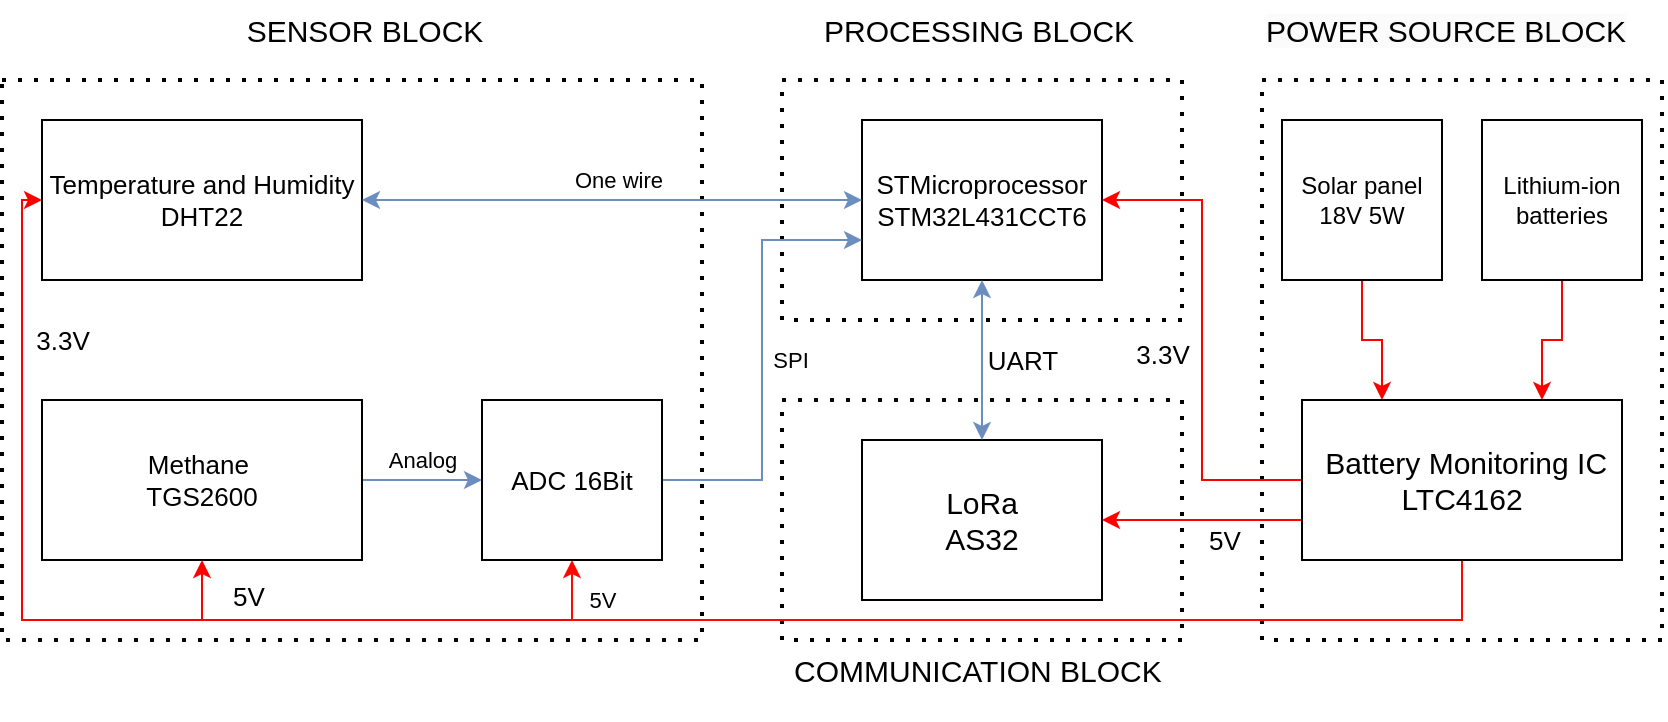 <mxfile version="24.7.7">
  <diagram name="Trang-1" id="wLLnCH-KNRTzPOLZWYIK">
    <mxGraphModel dx="1323" dy="292" grid="1" gridSize="10" guides="1" tooltips="1" connect="1" arrows="1" fold="1" page="1" pageScale="1" pageWidth="827" pageHeight="1169" math="0" shadow="0">
      <root>
        <mxCell id="0" />
        <mxCell id="1" parent="0" />
        <mxCell id="xp5RyCpLHhrMqk-tIYWW-1" value="" style="edgeStyle=orthogonalEdgeStyle;rounded=0;orthogonalLoop=1;jettySize=auto;html=1;entryX=0.25;entryY=0;entryDx=0;entryDy=0;strokeColor=#FF0000;" edge="1" parent="1" source="xp5RyCpLHhrMqk-tIYWW-2" target="xp5RyCpLHhrMqk-tIYWW-26">
          <mxGeometry relative="1" as="geometry" />
        </mxCell>
        <mxCell id="xp5RyCpLHhrMqk-tIYWW-2" value="&lt;font style=&quot;font-size: 12px;&quot;&gt;Solar panel 18V 5W&lt;/font&gt;" style="rounded=0;whiteSpace=wrap;html=1;" vertex="1" parent="1">
          <mxGeometry x="580" y="190" width="80" height="80" as="geometry" />
        </mxCell>
        <mxCell id="xp5RyCpLHhrMqk-tIYWW-35" value="Analog" style="edgeStyle=orthogonalEdgeStyle;rounded=0;orthogonalLoop=1;jettySize=auto;html=1;entryX=0;entryY=0.5;entryDx=0;entryDy=0;fillColor=#dae8fc;strokeColor=#6c8ebf;" edge="1" parent="1" source="xp5RyCpLHhrMqk-tIYWW-5" target="xp5RyCpLHhrMqk-tIYWW-32">
          <mxGeometry y="10" relative="1" as="geometry">
            <mxPoint x="130" y="310" as="targetPoint" />
            <mxPoint as="offset" />
          </mxGeometry>
        </mxCell>
        <mxCell id="xp5RyCpLHhrMqk-tIYWW-5" value="&lt;font style=&quot;font-size: 13px;&quot;&gt;Methane&amp;nbsp;&lt;/font&gt;&lt;div&gt;&lt;font style=&quot;font-size: 13px;&quot;&gt;TGS2600&lt;/font&gt;&lt;/div&gt;" style="whiteSpace=wrap;html=1;rounded=0;fontSize=11;" vertex="1" parent="1">
          <mxGeometry x="-40" y="330" width="160" height="80" as="geometry" />
        </mxCell>
        <mxCell id="xp5RyCpLHhrMqk-tIYWW-6" value="&lt;font style=&quot;font-size: 13px;&quot;&gt;STMicroprocessor&lt;/font&gt;&lt;div&gt;&lt;font style=&quot;font-size: 13px;&quot;&gt;STM32L431CCT6&lt;/font&gt;&lt;/div&gt;" style="whiteSpace=wrap;html=1;rounded=0;fontSize=11;" vertex="1" parent="1">
          <mxGeometry x="370" y="190" width="120" height="80" as="geometry" />
        </mxCell>
        <mxCell id="xp5RyCpLHhrMqk-tIYWW-7" value="&lt;div&gt;&lt;span style=&quot;font-size: 15px;&quot;&gt;LoRa&lt;/span&gt;&lt;/div&gt;&lt;div&gt;&lt;span style=&quot;font-size: 15px;&quot;&gt;AS32&lt;/span&gt;&lt;/div&gt;" style="whiteSpace=wrap;html=1;rounded=0;" vertex="1" parent="1">
          <mxGeometry x="370" y="350" width="120" height="80" as="geometry" />
        </mxCell>
        <mxCell id="xp5RyCpLHhrMqk-tIYWW-8" value="&lt;font style=&quot;font-size: 13px;&quot;&gt;Temperature and Humidity&lt;/font&gt;&lt;div style=&quot;&quot;&gt;&lt;span style=&quot;font-size: 13px;&quot;&gt;DHT22&lt;/span&gt;&lt;/div&gt;" style="whiteSpace=wrap;html=1;rounded=0;fontSize=11;" vertex="1" parent="1">
          <mxGeometry x="-40" y="190" width="160" height="80" as="geometry" />
        </mxCell>
        <mxCell id="xp5RyCpLHhrMqk-tIYWW-9" value="" style="endArrow=none;dashed=1;html=1;dashPattern=1 3;strokeWidth=2;rounded=0;" edge="1" parent="1">
          <mxGeometry width="50" height="50" relative="1" as="geometry">
            <mxPoint x="-60" y="170" as="sourcePoint" />
            <mxPoint x="-60" y="170" as="targetPoint" />
            <Array as="points">
              <mxPoint x="290" y="170" />
              <mxPoint x="290" y="450" />
              <mxPoint x="-60" y="450" />
            </Array>
          </mxGeometry>
        </mxCell>
        <mxCell id="xp5RyCpLHhrMqk-tIYWW-10" value="&lt;font style=&quot;font-size: 15px;&quot;&gt;SENSOR BLOCK&lt;/font&gt;" style="edgeLabel;html=1;align=center;verticalAlign=middle;resizable=0;points=[];" vertex="1" connectable="0" parent="xp5RyCpLHhrMqk-tIYWW-9">
          <mxGeometry x="-0.844" y="-1" relative="1" as="geometry">
            <mxPoint x="82" y="-26" as="offset" />
          </mxGeometry>
        </mxCell>
        <mxCell id="xp5RyCpLHhrMqk-tIYWW-11" value="&lt;div style=&quot;text-align: center;&quot;&gt;&lt;span style=&quot;background-color: initial; font-size: 15px;&quot;&gt;PROCESSING BLOCK&lt;/span&gt;&lt;/div&gt;" style="text;whiteSpace=wrap;html=1;" vertex="1" parent="1">
          <mxGeometry x="349" y="130" width="181" height="30" as="geometry" />
        </mxCell>
        <mxCell id="xp5RyCpLHhrMqk-tIYWW-12" value="&lt;div style=&quot;text-align: center;&quot;&gt;&lt;span style=&quot;background-color: initial; font-size: 15px;&quot;&gt;COMMUNICATION BLOCK&lt;/span&gt;&lt;/div&gt;" style="text;whiteSpace=wrap;html=1;" vertex="1" parent="1">
          <mxGeometry x="334" y="450" width="211" height="40" as="geometry" />
        </mxCell>
        <mxCell id="xp5RyCpLHhrMqk-tIYWW-13" value="" style="endArrow=none;dashed=1;html=1;dashPattern=1 3;strokeWidth=2;rounded=0;" edge="1" parent="1">
          <mxGeometry width="50" height="50" relative="1" as="geometry">
            <mxPoint x="330" y="170" as="sourcePoint" />
            <mxPoint x="330" y="170" as="targetPoint" />
            <Array as="points">
              <mxPoint x="530" y="170" />
              <mxPoint x="530" y="290" />
              <mxPoint x="330" y="290" />
            </Array>
          </mxGeometry>
        </mxCell>
        <mxCell id="xp5RyCpLHhrMqk-tIYWW-14" value="" style="endArrow=none;dashed=1;html=1;dashPattern=1 3;strokeWidth=2;rounded=0;" edge="1" parent="1">
          <mxGeometry width="50" height="50" relative="1" as="geometry">
            <mxPoint x="330" y="330" as="sourcePoint" />
            <mxPoint x="330" y="330" as="targetPoint" />
            <Array as="points">
              <mxPoint x="530" y="330" />
              <mxPoint x="530" y="450" />
              <mxPoint x="330" y="450" />
            </Array>
          </mxGeometry>
        </mxCell>
        <mxCell id="xp5RyCpLHhrMqk-tIYWW-15" value="" style="endArrow=none;dashed=1;html=1;dashPattern=1 3;strokeWidth=2;rounded=0;" edge="1" parent="1">
          <mxGeometry width="50" height="50" relative="1" as="geometry">
            <mxPoint x="570" y="170" as="sourcePoint" />
            <mxPoint x="570" y="170" as="targetPoint" />
            <Array as="points">
              <mxPoint x="770" y="170" />
              <mxPoint x="770" y="450" />
              <mxPoint x="570" y="450" />
            </Array>
          </mxGeometry>
        </mxCell>
        <mxCell id="xp5RyCpLHhrMqk-tIYWW-16" value="&lt;span style=&quot;color: rgb(0, 0, 0); font-family: Helvetica; font-size: 15px; font-style: normal; font-variant-ligatures: normal; font-variant-caps: normal; font-weight: 400; letter-spacing: normal; orphans: 2; text-align: center; text-indent: 0px; text-transform: none; widows: 2; word-spacing: 0px; -webkit-text-stroke-width: 0px; white-space: normal; background-color: rgb(251, 251, 251); text-decoration-thickness: initial; text-decoration-style: initial; text-decoration-color: initial; display: inline !important; float: none;&quot;&gt;POWER SOURCE BLOCK&lt;/span&gt;" style="text;whiteSpace=wrap;html=1;" vertex="1" parent="1">
          <mxGeometry x="570" y="130" width="190" height="40" as="geometry" />
        </mxCell>
        <mxCell id="xp5RyCpLHhrMqk-tIYWW-17" value="" style="edgeStyle=orthogonalEdgeStyle;rounded=0;orthogonalLoop=1;jettySize=auto;html=1;entryX=0.75;entryY=0;entryDx=0;entryDy=0;strokeColor=#FF0000;" edge="1" parent="1" source="xp5RyCpLHhrMqk-tIYWW-18" target="xp5RyCpLHhrMqk-tIYWW-26">
          <mxGeometry relative="1" as="geometry" />
        </mxCell>
        <mxCell id="xp5RyCpLHhrMqk-tIYWW-18" value="Lithium-ion batteries" style="rounded=0;whiteSpace=wrap;html=1;" vertex="1" parent="1">
          <mxGeometry x="680" y="190" width="80" height="80" as="geometry" />
        </mxCell>
        <mxCell id="xp5RyCpLHhrMqk-tIYWW-19" value="" style="edgeStyle=orthogonalEdgeStyle;rounded=0;orthogonalLoop=1;jettySize=auto;html=1;exitX=0;exitY=0.75;exitDx=0;exitDy=0;strokeColor=#FF0000;" edge="1" parent="1" source="xp5RyCpLHhrMqk-tIYWW-26" target="xp5RyCpLHhrMqk-tIYWW-7">
          <mxGeometry relative="1" as="geometry" />
        </mxCell>
        <mxCell id="xp5RyCpLHhrMqk-tIYWW-20" value="5V" style="edgeLabel;html=1;align=center;verticalAlign=middle;resizable=0;points=[];fontSize=13;" vertex="1" connectable="0" parent="xp5RyCpLHhrMqk-tIYWW-19">
          <mxGeometry x="-0.367" y="-2" relative="1" as="geometry">
            <mxPoint x="-8" y="12" as="offset" />
          </mxGeometry>
        </mxCell>
        <mxCell id="xp5RyCpLHhrMqk-tIYWW-21" style="edgeStyle=orthogonalEdgeStyle;rounded=0;orthogonalLoop=1;jettySize=auto;html=1;entryX=1;entryY=0.5;entryDx=0;entryDy=0;strokeColor=#FF0000;" edge="1" parent="1" source="xp5RyCpLHhrMqk-tIYWW-26" target="xp5RyCpLHhrMqk-tIYWW-6">
          <mxGeometry relative="1" as="geometry" />
        </mxCell>
        <mxCell id="xp5RyCpLHhrMqk-tIYWW-22" value="3.3V" style="edgeLabel;html=1;align=center;verticalAlign=middle;resizable=0;points=[];fontSize=13;" vertex="1" connectable="0" parent="xp5RyCpLHhrMqk-tIYWW-21">
          <mxGeometry x="-0.053" y="-1" relative="1" as="geometry">
            <mxPoint x="-21" as="offset" />
          </mxGeometry>
        </mxCell>
        <mxCell id="xp5RyCpLHhrMqk-tIYWW-23" style="edgeStyle=orthogonalEdgeStyle;rounded=0;orthogonalLoop=1;jettySize=auto;html=1;entryX=0.5;entryY=1;entryDx=0;entryDy=0;strokeColor=#FF0000;" edge="1" parent="1" source="xp5RyCpLHhrMqk-tIYWW-26" target="xp5RyCpLHhrMqk-tIYWW-5">
          <mxGeometry relative="1" as="geometry">
            <Array as="points">
              <mxPoint x="670" y="440" />
              <mxPoint x="40" y="440" />
            </Array>
          </mxGeometry>
        </mxCell>
        <mxCell id="xp5RyCpLHhrMqk-tIYWW-24" value="&lt;font style=&quot;font-size: 13px;&quot;&gt;3.3V&lt;/font&gt;" style="edgeLabel;html=1;align=center;verticalAlign=middle;resizable=0;points=[];" vertex="1" connectable="0" parent="xp5RyCpLHhrMqk-tIYWW-23">
          <mxGeometry x="-0.452" y="-2" relative="1" as="geometry">
            <mxPoint x="-541" y="-138" as="offset" />
          </mxGeometry>
        </mxCell>
        <mxCell id="xp5RyCpLHhrMqk-tIYWW-25" style="edgeStyle=orthogonalEdgeStyle;rounded=0;orthogonalLoop=1;jettySize=auto;html=1;entryX=0;entryY=0.5;entryDx=0;entryDy=0;strokeColor=#FF0000;" edge="1" parent="1" source="xp5RyCpLHhrMqk-tIYWW-26" target="xp5RyCpLHhrMqk-tIYWW-8">
          <mxGeometry relative="1" as="geometry">
            <Array as="points">
              <mxPoint x="670" y="440" />
              <mxPoint x="-50" y="440" />
              <mxPoint x="-50" y="230" />
            </Array>
          </mxGeometry>
        </mxCell>
        <mxCell id="xp5RyCpLHhrMqk-tIYWW-43" value="5V" style="edgeStyle=orthogonalEdgeStyle;rounded=0;orthogonalLoop=1;jettySize=auto;html=1;entryX=0.5;entryY=1;entryDx=0;entryDy=0;fillColor=#f8cecc;strokeColor=#ff0800;" edge="1" parent="1" source="xp5RyCpLHhrMqk-tIYWW-26" target="xp5RyCpLHhrMqk-tIYWW-32">
          <mxGeometry x="0.822" y="-10" relative="1" as="geometry">
            <Array as="points">
              <mxPoint x="670" y="440" />
              <mxPoint x="225" y="440" />
            </Array>
            <mxPoint as="offset" />
          </mxGeometry>
        </mxCell>
        <mxCell id="xp5RyCpLHhrMqk-tIYWW-26" value="&lt;span style=&quot;font-size: 15px;&quot;&gt;&amp;nbsp;Battery Monitoring IC LTC4162&lt;/span&gt;" style="whiteSpace=wrap;html=1;rounded=0;" vertex="1" parent="1">
          <mxGeometry x="590" y="330" width="160" height="80" as="geometry" />
        </mxCell>
        <mxCell id="xp5RyCpLHhrMqk-tIYWW-27" value="" style="endArrow=classic;startArrow=classic;html=1;rounded=0;entryX=0.5;entryY=1;entryDx=0;entryDy=0;exitX=0.5;exitY=0;exitDx=0;exitDy=0;fillColor=#dae8fc;strokeColor=#6c8ebf;" edge="1" parent="1" source="xp5RyCpLHhrMqk-tIYWW-7" target="xp5RyCpLHhrMqk-tIYWW-6">
          <mxGeometry width="50" height="50" relative="1" as="geometry">
            <mxPoint x="400" y="350" as="sourcePoint" />
            <mxPoint x="450" y="300" as="targetPoint" />
          </mxGeometry>
        </mxCell>
        <mxCell id="xp5RyCpLHhrMqk-tIYWW-28" value="&lt;font style=&quot;font-size: 13px;&quot;&gt;UART&lt;/font&gt;" style="edgeLabel;html=1;align=center;verticalAlign=middle;resizable=0;points=[];" vertex="1" connectable="0" parent="xp5RyCpLHhrMqk-tIYWW-27">
          <mxGeometry x="0.17" relative="1" as="geometry">
            <mxPoint x="20" y="7" as="offset" />
          </mxGeometry>
        </mxCell>
        <mxCell id="xp5RyCpLHhrMqk-tIYWW-29" value="" style="endArrow=classic;startArrow=classic;html=1;rounded=0;entryX=0;entryY=0.5;entryDx=0;entryDy=0;fillColor=#dae8fc;strokeColor=#6c8ebf;" edge="1" parent="1" target="xp5RyCpLHhrMqk-tIYWW-6">
          <mxGeometry width="50" height="50" relative="1" as="geometry">
            <mxPoint x="120" y="230" as="sourcePoint" />
            <mxPoint x="440" y="280" as="targetPoint" />
            <Array as="points">
              <mxPoint x="120" y="230" />
            </Array>
          </mxGeometry>
        </mxCell>
        <mxCell id="xp5RyCpLHhrMqk-tIYWW-30" value="One wire" style="edgeLabel;html=1;align=center;verticalAlign=middle;resizable=0;points=[];" vertex="1" connectable="0" parent="xp5RyCpLHhrMqk-tIYWW-29">
          <mxGeometry x="0.17" relative="1" as="geometry">
            <mxPoint x="-19" y="-10" as="offset" />
          </mxGeometry>
        </mxCell>
        <mxCell id="xp5RyCpLHhrMqk-tIYWW-31" value="&lt;font style=&quot;font-size: 13px;&quot;&gt;5V&lt;/font&gt;" style="edgeLabel;html=1;align=center;verticalAlign=middle;resizable=0;points=[];" vertex="1" connectable="0" parent="1">
          <mxGeometry x="-20" y="310" as="geometry">
            <mxPoint x="83" y="118" as="offset" />
          </mxGeometry>
        </mxCell>
        <mxCell id="xp5RyCpLHhrMqk-tIYWW-41" style="edgeStyle=orthogonalEdgeStyle;rounded=0;orthogonalLoop=1;jettySize=auto;html=1;entryX=0;entryY=0.75;entryDx=0;entryDy=0;fillColor=#dae8fc;strokeColor=#6c8ebf;" edge="1" parent="1" source="xp5RyCpLHhrMqk-tIYWW-32" target="xp5RyCpLHhrMqk-tIYWW-6">
          <mxGeometry relative="1" as="geometry" />
        </mxCell>
        <mxCell id="xp5RyCpLHhrMqk-tIYWW-42" value="SPI" style="edgeLabel;html=1;align=center;verticalAlign=middle;resizable=0;points=[];" vertex="1" connectable="0" parent="xp5RyCpLHhrMqk-tIYWW-41">
          <mxGeometry x="-0.095" y="1" relative="1" as="geometry">
            <mxPoint x="15" y="-11" as="offset" />
          </mxGeometry>
        </mxCell>
        <mxCell id="xp5RyCpLHhrMqk-tIYWW-32" value="&lt;div&gt;&lt;font style=&quot;font-size: 13px;&quot;&gt;ADC 16Bit&lt;/font&gt;&lt;/div&gt;" style="whiteSpace=wrap;html=1;rounded=0;fontSize=11;" vertex="1" parent="1">
          <mxGeometry x="180" y="330" width="90" height="80" as="geometry" />
        </mxCell>
      </root>
    </mxGraphModel>
  </diagram>
</mxfile>
